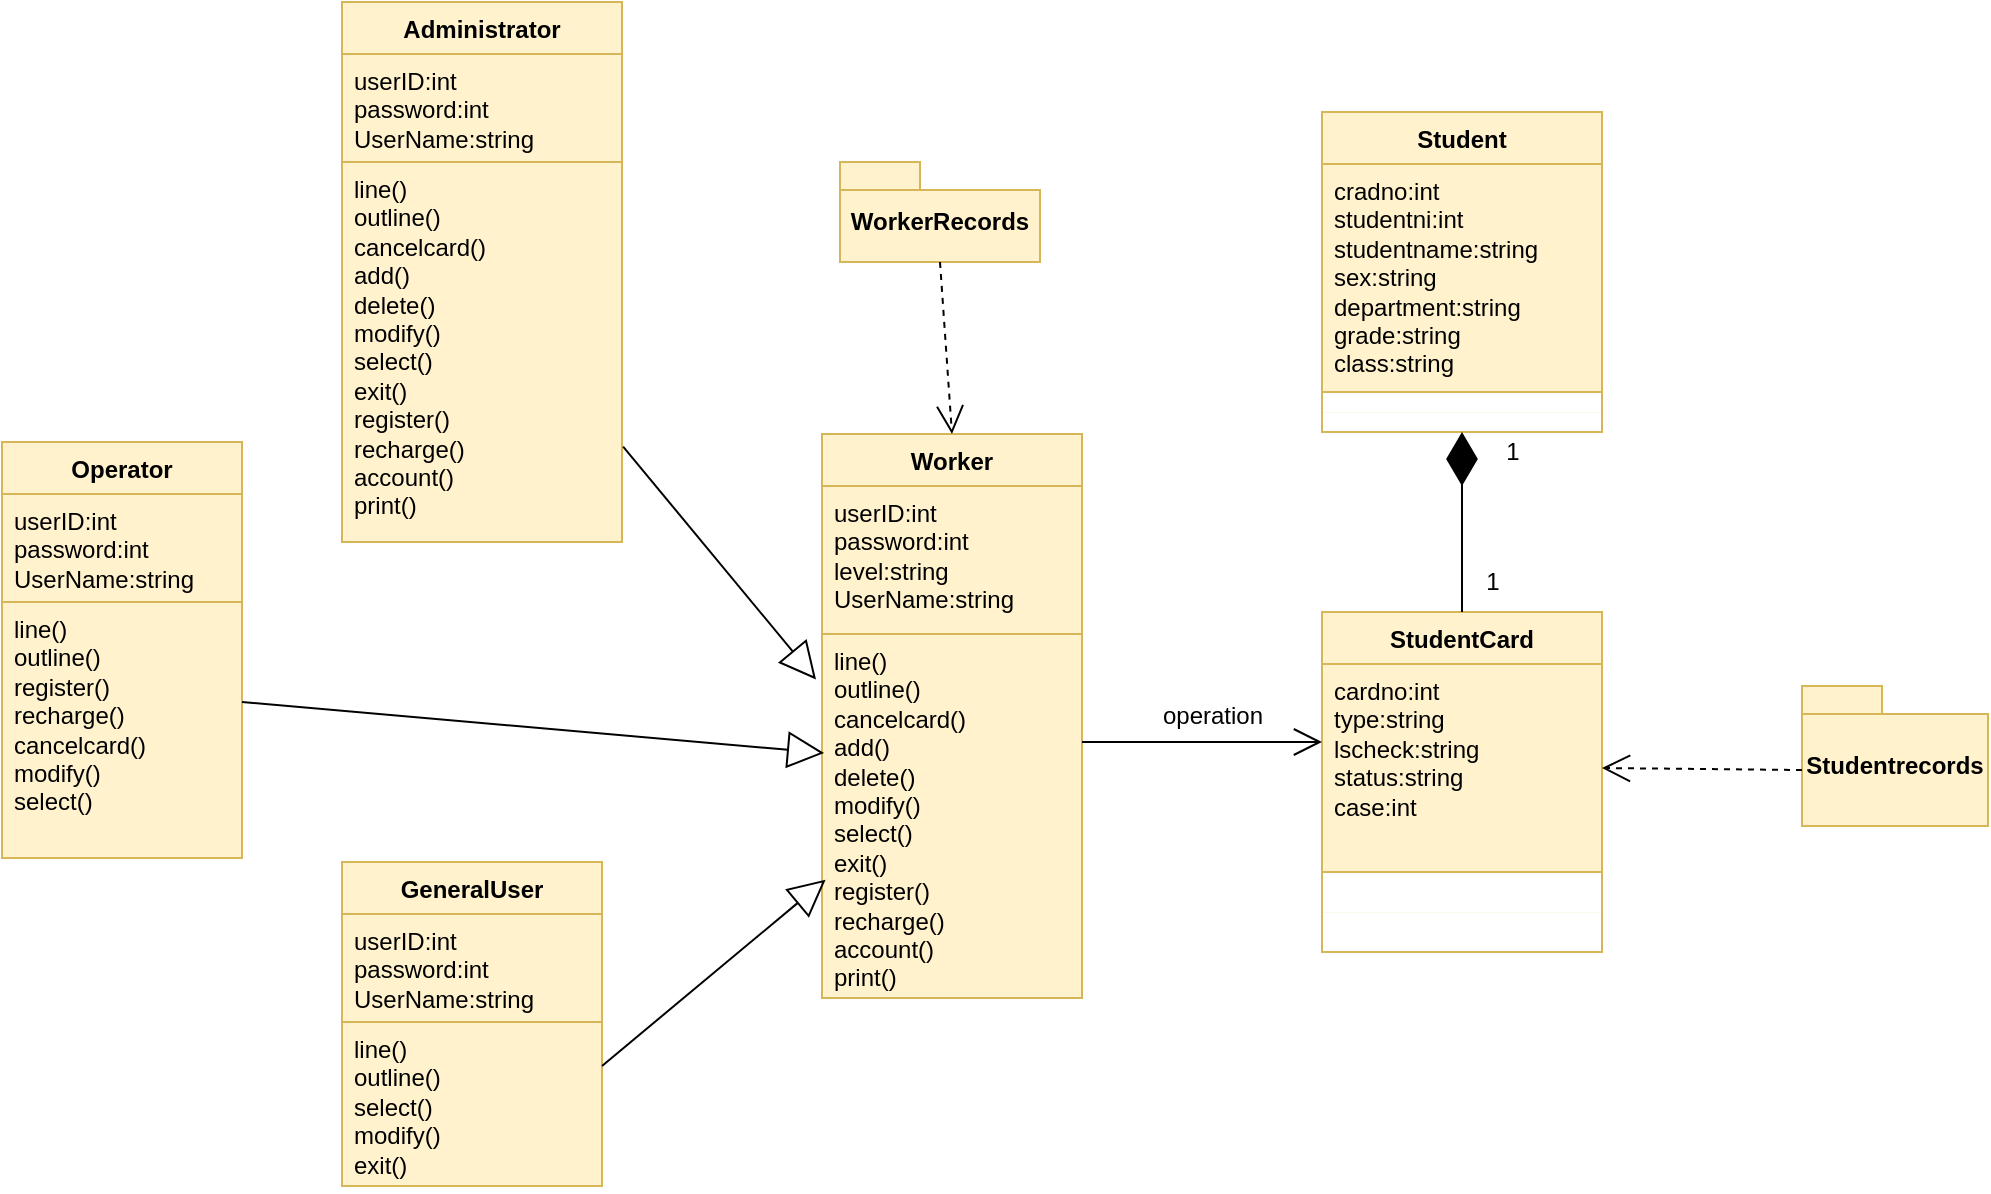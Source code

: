 <mxfile version="22.0.8" type="google">
  <diagram name="第 1 页" id="pjEruA_PNtae_3D4c64C">
    <mxGraphModel dx="1002" dy="561" grid="1" gridSize="10" guides="1" tooltips="1" connect="1" arrows="1" fold="1" page="1" pageScale="1" pageWidth="827" pageHeight="1169" math="0" shadow="0">
      <root>
        <mxCell id="0" />
        <mxCell id="1" parent="0" />
        <mxCell id="OZrYjyA1VvULPo-Jzq-j-1" value="Worker" style="swimlane;fontStyle=1;align=center;verticalAlign=top;childLayout=stackLayout;horizontal=1;startSize=26;horizontalStack=0;resizeParent=1;resizeParentMax=0;resizeLast=0;collapsible=1;marginBottom=0;whiteSpace=wrap;html=1;fillColor=#fff2cc;strokeColor=#d6b656;" vertex="1" parent="1">
          <mxGeometry x="710" y="436" width="130" height="282" as="geometry" />
        </mxCell>
        <mxCell id="OZrYjyA1VvULPo-Jzq-j-2" value="userID:int&lt;br&gt;password:int&lt;br&gt;level:string&lt;br&gt;UserName:string" style="text;strokeColor=#d6b656;fillColor=#fff2cc;align=left;verticalAlign=top;spacingLeft=4;spacingRight=4;overflow=hidden;rotatable=0;points=[[0,0.5],[1,0.5]];portConstraint=eastwest;whiteSpace=wrap;html=1;" vertex="1" parent="OZrYjyA1VvULPo-Jzq-j-1">
          <mxGeometry y="26" width="130" height="74" as="geometry" />
        </mxCell>
        <mxCell id="OZrYjyA1VvULPo-Jzq-j-3" value="" style="line;strokeWidth=1;fillColor=#fff2cc;align=left;verticalAlign=middle;spacingTop=-1;spacingLeft=3;spacingRight=3;rotatable=0;labelPosition=right;points=[];portConstraint=eastwest;strokeColor=#d6b656;labelBackgroundColor=#FFFFCC;labelBorderColor=default;html=1;" vertex="1" parent="OZrYjyA1VvULPo-Jzq-j-1">
          <mxGeometry y="100" width="130" as="geometry" />
        </mxCell>
        <mxCell id="OZrYjyA1VvULPo-Jzq-j-4" value="line()&lt;br&gt;outline()&lt;br&gt;cancelcard()&lt;br&gt;add()&lt;br&gt;delete()&lt;br&gt;modify()&lt;br&gt;select()&lt;br&gt;exit()&lt;br&gt;register()&lt;br&gt;recharge()&lt;br&gt;account()&lt;br&gt;print()" style="text;strokeColor=#d6b656;fillColor=#fff2cc;align=left;verticalAlign=top;spacingLeft=4;spacingRight=4;overflow=hidden;rotatable=0;points=[[0,0.5],[1,0.5]];portConstraint=eastwest;whiteSpace=wrap;html=1;" vertex="1" parent="OZrYjyA1VvULPo-Jzq-j-1">
          <mxGeometry y="100" width="130" height="182" as="geometry" />
        </mxCell>
        <mxCell id="OZrYjyA1VvULPo-Jzq-j-5" value="WorkerRecords" style="shape=folder;fontStyle=1;spacingTop=10;tabWidth=40;tabHeight=14;tabPosition=left;html=1;whiteSpace=wrap;fillColor=#fff2cc;strokeColor=#d6b656;" vertex="1" parent="1">
          <mxGeometry x="719" y="300" width="100" height="50" as="geometry" />
        </mxCell>
        <mxCell id="OZrYjyA1VvULPo-Jzq-j-6" value="Student" style="swimlane;fontStyle=1;align=center;verticalAlign=top;childLayout=stackLayout;horizontal=1;startSize=26;horizontalStack=0;resizeParent=1;resizeParentMax=0;resizeLast=0;collapsible=1;marginBottom=0;whiteSpace=wrap;html=1;fillColor=#fff2cc;strokeColor=#d6b656;" vertex="1" parent="1">
          <mxGeometry x="960" y="275" width="140" height="160" as="geometry" />
        </mxCell>
        <mxCell id="OZrYjyA1VvULPo-Jzq-j-7" value="cradno:int&lt;br&gt;studentni:int&lt;br&gt;studentname:string&lt;br&gt;sex:string&lt;br&gt;department:string&lt;br&gt;grade:string&lt;br&gt;class:string&lt;br&gt;" style="text;strokeColor=#d6b656;fillColor=#fff2cc;align=left;verticalAlign=top;spacingLeft=4;spacingRight=4;overflow=hidden;rotatable=0;points=[[0,0.5],[1,0.5]];portConstraint=eastwest;whiteSpace=wrap;html=1;" vertex="1" parent="OZrYjyA1VvULPo-Jzq-j-6">
          <mxGeometry y="26" width="140" height="114" as="geometry" />
        </mxCell>
        <mxCell id="OZrYjyA1VvULPo-Jzq-j-8" value="" style="line;strokeWidth=0;fillColor=#fff2cc;align=left;verticalAlign=middle;spacingTop=-1;spacingLeft=3;spacingRight=3;rotatable=0;labelPosition=right;points=[];portConstraint=eastwest;strokeColor=#d6b656;" vertex="1" parent="OZrYjyA1VvULPo-Jzq-j-6">
          <mxGeometry y="140" width="140" height="20" as="geometry" />
        </mxCell>
        <mxCell id="OZrYjyA1VvULPo-Jzq-j-9" value="StudentCard" style="swimlane;fontStyle=1;align=center;verticalAlign=top;childLayout=stackLayout;horizontal=1;startSize=26;horizontalStack=0;resizeParent=1;resizeParentMax=0;resizeLast=0;collapsible=1;marginBottom=0;whiteSpace=wrap;html=1;fillColor=#fff2cc;strokeColor=#d6b656;" vertex="1" parent="1">
          <mxGeometry x="960" y="525" width="140" height="170" as="geometry" />
        </mxCell>
        <mxCell id="OZrYjyA1VvULPo-Jzq-j-10" value="cardno:int&lt;br&gt;type:string&lt;br&gt;lscheck:string&lt;br&gt;status:string&lt;br&gt;case:int&lt;br&gt;" style="text;strokeColor=#d6b656;fillColor=#fff2cc;align=left;verticalAlign=top;spacingLeft=4;spacingRight=4;overflow=hidden;rotatable=0;points=[[0,0.5],[1,0.5]];portConstraint=eastwest;whiteSpace=wrap;html=1;" vertex="1" parent="OZrYjyA1VvULPo-Jzq-j-9">
          <mxGeometry y="26" width="140" height="104" as="geometry" />
        </mxCell>
        <mxCell id="OZrYjyA1VvULPo-Jzq-j-11" value="" style="line;strokeWidth=0;fillColor=#fff2cc;align=left;verticalAlign=middle;spacingTop=-1;spacingLeft=3;spacingRight=3;rotatable=0;labelPosition=right;points=[];portConstraint=eastwest;strokeColor=#d6b656;" vertex="1" parent="OZrYjyA1VvULPo-Jzq-j-9">
          <mxGeometry y="130" width="140" height="40" as="geometry" />
        </mxCell>
        <mxCell id="OZrYjyA1VvULPo-Jzq-j-12" value="Studentrecords" style="shape=folder;fontStyle=1;spacingTop=10;tabWidth=40;tabHeight=14;tabPosition=left;html=1;whiteSpace=wrap;fillColor=#fff2cc;strokeColor=#d6b656;" vertex="1" parent="1">
          <mxGeometry x="1200" y="562" width="93" height="70" as="geometry" />
        </mxCell>
        <mxCell id="OZrYjyA1VvULPo-Jzq-j-13" value="Administrator" style="swimlane;fontStyle=1;align=center;verticalAlign=top;childLayout=stackLayout;horizontal=1;startSize=26;horizontalStack=0;resizeParent=1;resizeParentMax=0;resizeLast=0;collapsible=1;marginBottom=0;whiteSpace=wrap;html=1;fillColor=#fff2cc;strokeColor=#d6b656;" vertex="1" parent="1">
          <mxGeometry x="470" y="220" width="140" height="270" as="geometry" />
        </mxCell>
        <mxCell id="OZrYjyA1VvULPo-Jzq-j-14" value="userID:int&lt;br&gt;password:int&lt;br&gt;UserName:string" style="text;strokeColor=#d6b656;fillColor=#fff2cc;align=left;verticalAlign=top;spacingLeft=4;spacingRight=4;overflow=hidden;rotatable=0;points=[[0,0.5],[1,0.5]];portConstraint=eastwest;whiteSpace=wrap;html=1;" vertex="1" parent="OZrYjyA1VvULPo-Jzq-j-13">
          <mxGeometry y="26" width="140" height="54" as="geometry" />
        </mxCell>
        <mxCell id="OZrYjyA1VvULPo-Jzq-j-15" value="" style="line;strokeWidth=1;fillColor=none;align=left;verticalAlign=middle;spacingTop=-1;spacingLeft=3;spacingRight=3;rotatable=0;labelPosition=right;points=[];portConstraint=eastwest;strokeColor=inherit;" vertex="1" parent="OZrYjyA1VvULPo-Jzq-j-13">
          <mxGeometry y="80" width="140" as="geometry" />
        </mxCell>
        <mxCell id="OZrYjyA1VvULPo-Jzq-j-16" value="line()&lt;br style=&quot;border-color: var(--border-color);&quot;&gt;outline()&lt;br style=&quot;border-color: var(--border-color);&quot;&gt;cancelcard()&lt;br style=&quot;border-color: var(--border-color);&quot;&gt;add()&lt;br style=&quot;border-color: var(--border-color);&quot;&gt;delete()&lt;br style=&quot;border-color: var(--border-color);&quot;&gt;modify()&lt;br style=&quot;border-color: var(--border-color);&quot;&gt;select()&lt;br style=&quot;border-color: var(--border-color);&quot;&gt;exit()&lt;br style=&quot;border-color: var(--border-color);&quot;&gt;register()&lt;br style=&quot;border-color: var(--border-color);&quot;&gt;recharge()&lt;br style=&quot;border-color: var(--border-color);&quot;&gt;account()&lt;br style=&quot;border-color: var(--border-color);&quot;&gt;print()" style="text;strokeColor=#d6b656;fillColor=#fff2cc;align=left;verticalAlign=top;spacingLeft=4;spacingRight=4;overflow=hidden;rotatable=0;points=[[0,0.5],[1,0.5]];portConstraint=eastwest;whiteSpace=wrap;html=1;" vertex="1" parent="OZrYjyA1VvULPo-Jzq-j-13">
          <mxGeometry y="80" width="140" height="190" as="geometry" />
        </mxCell>
        <mxCell id="OZrYjyA1VvULPo-Jzq-j-17" value="GeneralUser" style="swimlane;fontStyle=1;align=center;verticalAlign=top;childLayout=stackLayout;horizontal=1;startSize=26;horizontalStack=0;resizeParent=1;resizeParentMax=0;resizeLast=0;collapsible=1;marginBottom=0;whiteSpace=wrap;html=1;fillColor=#fff2cc;strokeColor=#d6b656;" vertex="1" parent="1">
          <mxGeometry x="470" y="650" width="130" height="162" as="geometry" />
        </mxCell>
        <mxCell id="OZrYjyA1VvULPo-Jzq-j-18" value="userID:int&lt;br style=&quot;border-color: var(--border-color);&quot;&gt;password:int&lt;br style=&quot;border-color: var(--border-color);&quot;&gt;UserName:string" style="text;strokeColor=#d6b656;fillColor=#fff2cc;align=left;verticalAlign=top;spacingLeft=4;spacingRight=4;overflow=hidden;rotatable=0;points=[[0,0.5],[1,0.5]];portConstraint=eastwest;whiteSpace=wrap;html=1;" vertex="1" parent="OZrYjyA1VvULPo-Jzq-j-17">
          <mxGeometry y="26" width="130" height="54" as="geometry" />
        </mxCell>
        <mxCell id="OZrYjyA1VvULPo-Jzq-j-19" value="" style="line;strokeWidth=1;fillColor=none;align=left;verticalAlign=middle;spacingTop=-1;spacingLeft=3;spacingRight=3;rotatable=0;labelPosition=right;points=[];portConstraint=eastwest;strokeColor=inherit;" vertex="1" parent="OZrYjyA1VvULPo-Jzq-j-17">
          <mxGeometry y="80" width="130" as="geometry" />
        </mxCell>
        <mxCell id="OZrYjyA1VvULPo-Jzq-j-20" value="line()&lt;br&gt;outline()&lt;br&gt;select()&lt;br&gt;modify()&lt;br&gt;exit()" style="text;strokeColor=#d6b656;fillColor=#fff2cc;align=left;verticalAlign=top;spacingLeft=4;spacingRight=4;overflow=hidden;rotatable=0;points=[[0,0.5],[1,0.5]];portConstraint=eastwest;whiteSpace=wrap;html=1;" vertex="1" parent="OZrYjyA1VvULPo-Jzq-j-17">
          <mxGeometry y="80" width="130" height="82" as="geometry" />
        </mxCell>
        <mxCell id="OZrYjyA1VvULPo-Jzq-j-21" value="Operator" style="swimlane;fontStyle=1;align=center;verticalAlign=top;childLayout=stackLayout;horizontal=1;startSize=26;horizontalStack=0;resizeParent=1;resizeParentMax=0;resizeLast=0;collapsible=1;marginBottom=0;whiteSpace=wrap;html=1;fillColor=#fff2cc;strokeColor=#d6b656;" vertex="1" parent="1">
          <mxGeometry x="300" y="440" width="120" height="208" as="geometry" />
        </mxCell>
        <mxCell id="OZrYjyA1VvULPo-Jzq-j-22" value="userID:int&lt;br style=&quot;border-color: var(--border-color);&quot;&gt;password:int&lt;br style=&quot;border-color: var(--border-color);&quot;&gt;UserName:string" style="text;strokeColor=#d6b656;fillColor=#fff2cc;align=left;verticalAlign=top;spacingLeft=4;spacingRight=4;overflow=hidden;rotatable=0;points=[[0,0.5],[1,0.5]];portConstraint=eastwest;whiteSpace=wrap;html=1;" vertex="1" parent="OZrYjyA1VvULPo-Jzq-j-21">
          <mxGeometry y="26" width="120" height="54" as="geometry" />
        </mxCell>
        <mxCell id="OZrYjyA1VvULPo-Jzq-j-23" value="" style="line;strokeWidth=1;fillColor=none;align=left;verticalAlign=middle;spacingTop=-1;spacingLeft=3;spacingRight=3;rotatable=0;labelPosition=right;points=[];portConstraint=eastwest;strokeColor=inherit;" vertex="1" parent="OZrYjyA1VvULPo-Jzq-j-21">
          <mxGeometry y="80" width="120" as="geometry" />
        </mxCell>
        <mxCell id="OZrYjyA1VvULPo-Jzq-j-24" value="line()&lt;br style=&quot;border-color: var(--border-color);&quot;&gt;outline()&lt;br style=&quot;border-color: var(--border-color);&quot;&gt;register()&lt;br style=&quot;border-color: var(--border-color);&quot;&gt;recharge()&lt;br style=&quot;border-color: var(--border-color);&quot;&gt;cancelcard()&lt;br&gt;modify()&lt;br&gt;select()" style="text;strokeColor=#d6b656;fillColor=#fff2cc;align=left;verticalAlign=top;spacingLeft=4;spacingRight=4;overflow=hidden;rotatable=0;points=[[0,0.5],[1,0.5]];portConstraint=eastwest;whiteSpace=wrap;html=1;" vertex="1" parent="OZrYjyA1VvULPo-Jzq-j-21">
          <mxGeometry y="80" width="120" height="128" as="geometry" />
        </mxCell>
        <mxCell id="OZrYjyA1VvULPo-Jzq-j-25" value="" style="endArrow=block;endSize=16;endFill=0;html=1;rounded=0;entryX=0.008;entryY=0.327;entryDx=0;entryDy=0;entryPerimeter=0;" edge="1" parent="1" target="OZrYjyA1VvULPo-Jzq-j-4">
          <mxGeometry width="160" relative="1" as="geometry">
            <mxPoint x="420" y="570" as="sourcePoint" />
            <mxPoint x="550" y="570" as="targetPoint" />
          </mxGeometry>
        </mxCell>
        <mxCell id="OZrYjyA1VvULPo-Jzq-j-26" value="" style="endArrow=block;endSize=16;endFill=0;html=1;rounded=0;entryX=-0.023;entryY=0.125;entryDx=0;entryDy=0;entryPerimeter=0;exitX=1.004;exitY=0.749;exitDx=0;exitDy=0;exitPerimeter=0;" edge="1" parent="1" source="OZrYjyA1VvULPo-Jzq-j-16" target="OZrYjyA1VvULPo-Jzq-j-4">
          <mxGeometry width="160" relative="1" as="geometry">
            <mxPoint x="570" y="370" as="sourcePoint" />
            <mxPoint x="851" y="408" as="targetPoint" />
          </mxGeometry>
        </mxCell>
        <mxCell id="OZrYjyA1VvULPo-Jzq-j-27" value="" style="endArrow=block;endSize=16;endFill=0;html=1;rounded=0;entryX=0.014;entryY=0.675;entryDx=0;entryDy=0;entryPerimeter=0;exitX=1;exitY=0.268;exitDx=0;exitDy=0;exitPerimeter=0;" edge="1" parent="1" source="OZrYjyA1VvULPo-Jzq-j-20" target="OZrYjyA1VvULPo-Jzq-j-4">
          <mxGeometry width="160" relative="1" as="geometry">
            <mxPoint x="590" y="760" as="sourcePoint" />
            <mxPoint x="871" y="798" as="targetPoint" />
          </mxGeometry>
        </mxCell>
        <mxCell id="OZrYjyA1VvULPo-Jzq-j-28" value="" style="endArrow=open;endSize=12;dashed=1;html=1;rounded=0;entryX=0.5;entryY=0;entryDx=0;entryDy=0;exitX=0.5;exitY=1;exitDx=0;exitDy=0;exitPerimeter=0;" edge="1" parent="1" source="OZrYjyA1VvULPo-Jzq-j-5" target="OZrYjyA1VvULPo-Jzq-j-1">
          <mxGeometry width="160" relative="1" as="geometry">
            <mxPoint x="730" y="330" as="sourcePoint" />
            <mxPoint x="890" y="330" as="targetPoint" />
          </mxGeometry>
        </mxCell>
        <mxCell id="OZrYjyA1VvULPo-Jzq-j-29" value="" style="endArrow=open;endSize=12;dashed=1;html=1;rounded=0;exitX=0;exitY=0;exitDx=0;exitDy=42;exitPerimeter=0;entryX=1;entryY=0.5;entryDx=0;entryDy=0;" edge="1" parent="1" source="OZrYjyA1VvULPo-Jzq-j-12" target="OZrYjyA1VvULPo-Jzq-j-10">
          <mxGeometry width="160" relative="1" as="geometry">
            <mxPoint x="1040" y="470" as="sourcePoint" />
            <mxPoint x="1090" y="550" as="targetPoint" />
          </mxGeometry>
        </mxCell>
        <mxCell id="OZrYjyA1VvULPo-Jzq-j-30" value="" style="endArrow=open;endFill=1;endSize=12;html=1;rounded=0;" edge="1" parent="1">
          <mxGeometry width="160" relative="1" as="geometry">
            <mxPoint x="840" y="590" as="sourcePoint" />
            <mxPoint x="960" y="590" as="targetPoint" />
          </mxGeometry>
        </mxCell>
        <mxCell id="OZrYjyA1VvULPo-Jzq-j-31" value="operation&lt;br&gt;" style="text;html=1;align=center;verticalAlign=middle;resizable=0;points=[];autosize=1;strokeColor=none;fillColor=none;" vertex="1" parent="1">
          <mxGeometry x="870" y="562" width="70" height="30" as="geometry" />
        </mxCell>
        <mxCell id="OZrYjyA1VvULPo-Jzq-j-32" value="" style="endArrow=diamondThin;endFill=1;endSize=24;html=1;rounded=0;exitX=0.5;exitY=0;exitDx=0;exitDy=0;" edge="1" parent="1" source="OZrYjyA1VvULPo-Jzq-j-9">
          <mxGeometry width="160" relative="1" as="geometry">
            <mxPoint x="1035" y="520" as="sourcePoint" />
            <mxPoint x="1030" y="435" as="targetPoint" />
          </mxGeometry>
        </mxCell>
        <mxCell id="OZrYjyA1VvULPo-Jzq-j-33" value="1" style="text;html=1;align=center;verticalAlign=middle;resizable=0;points=[];autosize=1;strokeColor=none;fillColor=none;" vertex="1" parent="1">
          <mxGeometry x="1030" y="495" width="30" height="30" as="geometry" />
        </mxCell>
        <mxCell id="OZrYjyA1VvULPo-Jzq-j-34" value="1" style="text;html=1;align=center;verticalAlign=middle;resizable=0;points=[];autosize=1;strokeColor=none;fillColor=none;" vertex="1" parent="1">
          <mxGeometry x="1040" y="430" width="30" height="30" as="geometry" />
        </mxCell>
      </root>
    </mxGraphModel>
  </diagram>
</mxfile>
